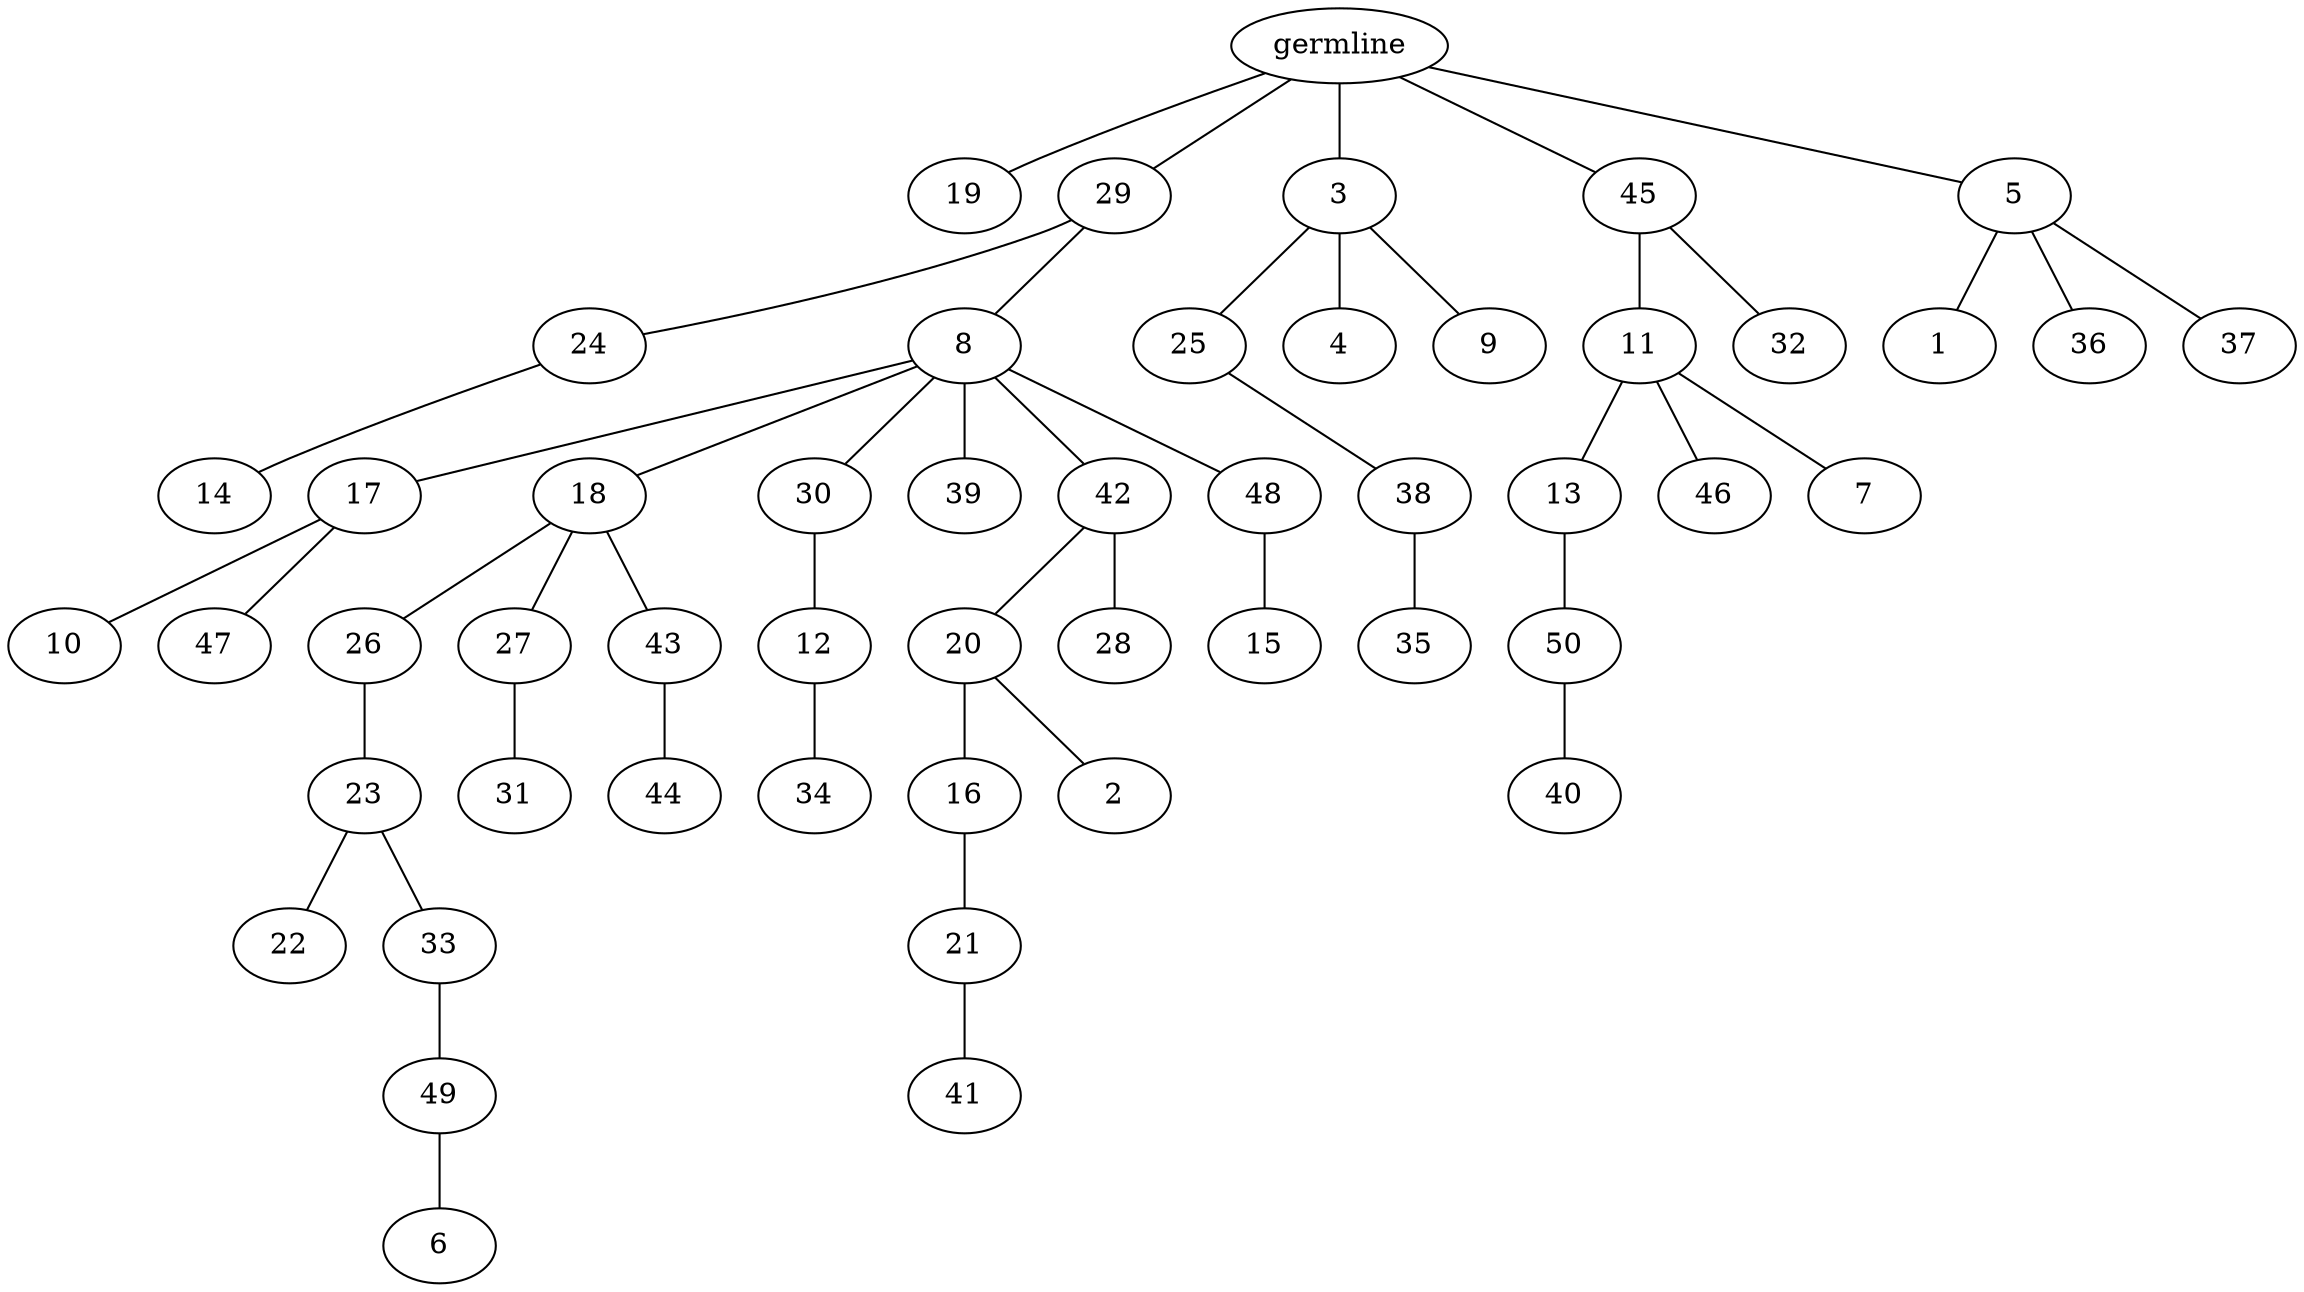 graph tree {
    "140106415003728" [label="germline"];
    "140106422615488" [label="19"];
    "140106422614768" [label="29"];
    "140106422614960" [label="24"];
    "140106422614864" [label="14"];
    "140106422613136" [label="8"];
    "140106422613712" [label="17"];
    "140106422615296" [label="10"];
    "140106422612176" [label="47"];
    "140106422612944" [label="18"];
    "140106422613904" [label="26"];
    "140106422615392" [label="23"];
    "140106422612224" [label="22"];
    "140106422789696" [label="33"];
    "140106422791856" [label="49"];
    "140106422788352" [label="6"];
    "140106422612032" [label="27"];
    "140106422792000" [label="31"];
    "140106422612608" [label="43"];
    "140106422790080" [label="44"];
    "140106422614048" [label="30"];
    "140106422789024" [label="12"];
    "140106422788544" [label="34"];
    "140106422789888" [label="39"];
    "140106422791664" [label="42"];
    "140106422790032" [label="20"];
    "140106422790320" [label="16"];
    "140106422789264" [label="21"];
    "140106422788976" [label="41"];
    "140106422789360" [label="2"];
    "140106422791616" [label="28"];
    "140106422789120" [label="48"];
    "140106422788880" [label="15"];
    "140106422615248" [label="3"];
    "140106422789504" [label="25"];
    "140106422791376" [label="38"];
    "140106422791952" [label="35"];
    "140106422789312" [label="4"];
    "140106422789552" [label="9"];
    "140106422615680" [label="45"];
    "140106422789648" [label="11"];
    "140106422790368" [label="13"];
    "140106418602384" [label="50"];
    "140106419463024" [label="40"];
    "140106422791568" [label="46"];
    "140106418605360" [label="7"];
    "140106422791424" [label="32"];
    "140106422789984" [label="5"];
    "140106418602912" [label="1"];
    "140106418604880" [label="36"];
    "140106418605888" [label="37"];
    "140106415003728" -- "140106422615488";
    "140106415003728" -- "140106422614768";
    "140106415003728" -- "140106422615248";
    "140106415003728" -- "140106422615680";
    "140106415003728" -- "140106422789984";
    "140106422614768" -- "140106422614960";
    "140106422614768" -- "140106422613136";
    "140106422614960" -- "140106422614864";
    "140106422613136" -- "140106422613712";
    "140106422613136" -- "140106422612944";
    "140106422613136" -- "140106422614048";
    "140106422613136" -- "140106422789888";
    "140106422613136" -- "140106422791664";
    "140106422613136" -- "140106422789120";
    "140106422613712" -- "140106422615296";
    "140106422613712" -- "140106422612176";
    "140106422612944" -- "140106422613904";
    "140106422612944" -- "140106422612032";
    "140106422612944" -- "140106422612608";
    "140106422613904" -- "140106422615392";
    "140106422615392" -- "140106422612224";
    "140106422615392" -- "140106422789696";
    "140106422789696" -- "140106422791856";
    "140106422791856" -- "140106422788352";
    "140106422612032" -- "140106422792000";
    "140106422612608" -- "140106422790080";
    "140106422614048" -- "140106422789024";
    "140106422789024" -- "140106422788544";
    "140106422791664" -- "140106422790032";
    "140106422791664" -- "140106422791616";
    "140106422790032" -- "140106422790320";
    "140106422790032" -- "140106422789360";
    "140106422790320" -- "140106422789264";
    "140106422789264" -- "140106422788976";
    "140106422789120" -- "140106422788880";
    "140106422615248" -- "140106422789504";
    "140106422615248" -- "140106422789312";
    "140106422615248" -- "140106422789552";
    "140106422789504" -- "140106422791376";
    "140106422791376" -- "140106422791952";
    "140106422615680" -- "140106422789648";
    "140106422615680" -- "140106422791424";
    "140106422789648" -- "140106422790368";
    "140106422789648" -- "140106422791568";
    "140106422789648" -- "140106418605360";
    "140106422790368" -- "140106418602384";
    "140106418602384" -- "140106419463024";
    "140106422789984" -- "140106418602912";
    "140106422789984" -- "140106418604880";
    "140106422789984" -- "140106418605888";
}
